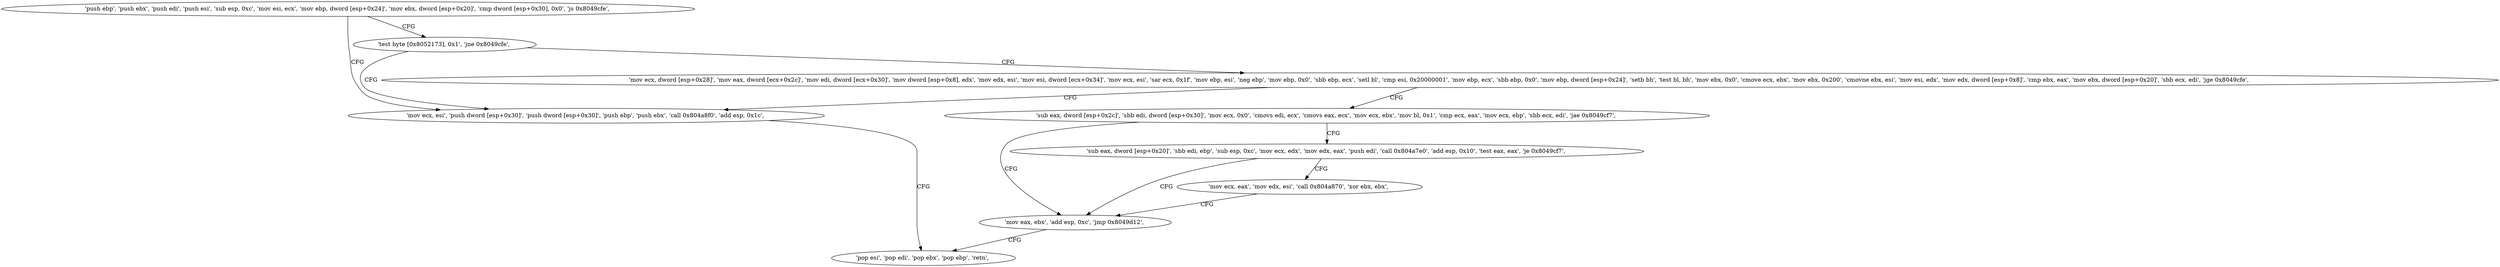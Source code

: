 digraph "func" {
"134519856" [label = "'push ebp', 'push ebx', 'push edi', 'push esi', 'sub esp, 0xc', 'mov esi, ecx', 'mov ebp, dword [esp+0x24]', 'mov ebx, dword [esp+0x20]', 'cmp dword [esp+0x30], 0x0', 'js 0x8049cfe', " ]
"134520062" [label = "'mov ecx, esi', 'push dword [esp+0x30]', 'push dword [esp+0x30]', 'push ebp', 'push ebx', 'call 0x804a8f0', 'add esp, 0x1c', " ]
"134519884" [label = "'test byte [0x8052173], 0x1', 'jne 0x8049cfe', " ]
"134520082" [label = "'pop esi', 'pop edi', 'pop ebx', 'pop ebp', 'retn', " ]
"134519897" [label = "'mov ecx, dword [esp+0x28]', 'mov eax, dword [ecx+0x2c]', 'mov edi, dword [ecx+0x30]', 'mov dword [esp+0x8], edx', 'mov edx, esi', 'mov esi, dword [ecx+0x34]', 'mov ecx, esi', 'sar ecx, 0x1f', 'mov ebp, esi', 'neg ebp', 'mov ebp, 0x0', 'sbb ebp, ecx', 'setl bl', 'cmp esi, 0x20000001', 'mov ebp, ecx', 'sbb ebp, 0x0', 'mov ebp, dword [esp+0x24]', 'setb bh', 'test bl, bh', 'mov ebx, 0x0', 'cmove ecx, ebx', 'mov ebx, 0x200', 'cmovne ebx, esi', 'mov esi, edx', 'mov edx, dword [esp+0x8]', 'cmp ebx, eax', 'mov ebx, dword [esp+0x20]', 'sbb ecx, edi', 'jge 0x8049cfe', " ]
"134519987" [label = "'sub eax, dword [esp+0x2c]', 'sbb edi, dword [esp+0x30]', 'mov ecx, 0x0', 'cmovs edi, ecx', 'cmovs eax, ecx', 'mov ecx, ebx', 'mov bl, 0x1', 'cmp ecx, eax', 'mov ecx, ebp', 'sbb ecx, edi', 'jae 0x8049cf7', " ]
"134520055" [label = "'mov eax, ebx', 'add esp, 0xc', 'jmp 0x8049d12', " ]
"134520018" [label = "'sub eax, dword [esp+0x20]', 'sbb edi, ebp', 'sub esp, 0xc', 'mov ecx, edx', 'mov edx, eax', 'push edi', 'call 0x804a7e0', 'add esp, 0x10', 'test eax, eax', 'je 0x8049cf7', " ]
"134520044" [label = "'mov ecx, eax', 'mov edx, esi', 'call 0x804a870', 'xor ebx, ebx', " ]
"134519856" -> "134520062" [ label = "CFG" ]
"134519856" -> "134519884" [ label = "CFG" ]
"134520062" -> "134520082" [ label = "CFG" ]
"134519884" -> "134520062" [ label = "CFG" ]
"134519884" -> "134519897" [ label = "CFG" ]
"134519897" -> "134520062" [ label = "CFG" ]
"134519897" -> "134519987" [ label = "CFG" ]
"134519987" -> "134520055" [ label = "CFG" ]
"134519987" -> "134520018" [ label = "CFG" ]
"134520055" -> "134520082" [ label = "CFG" ]
"134520018" -> "134520055" [ label = "CFG" ]
"134520018" -> "134520044" [ label = "CFG" ]
"134520044" -> "134520055" [ label = "CFG" ]
}
